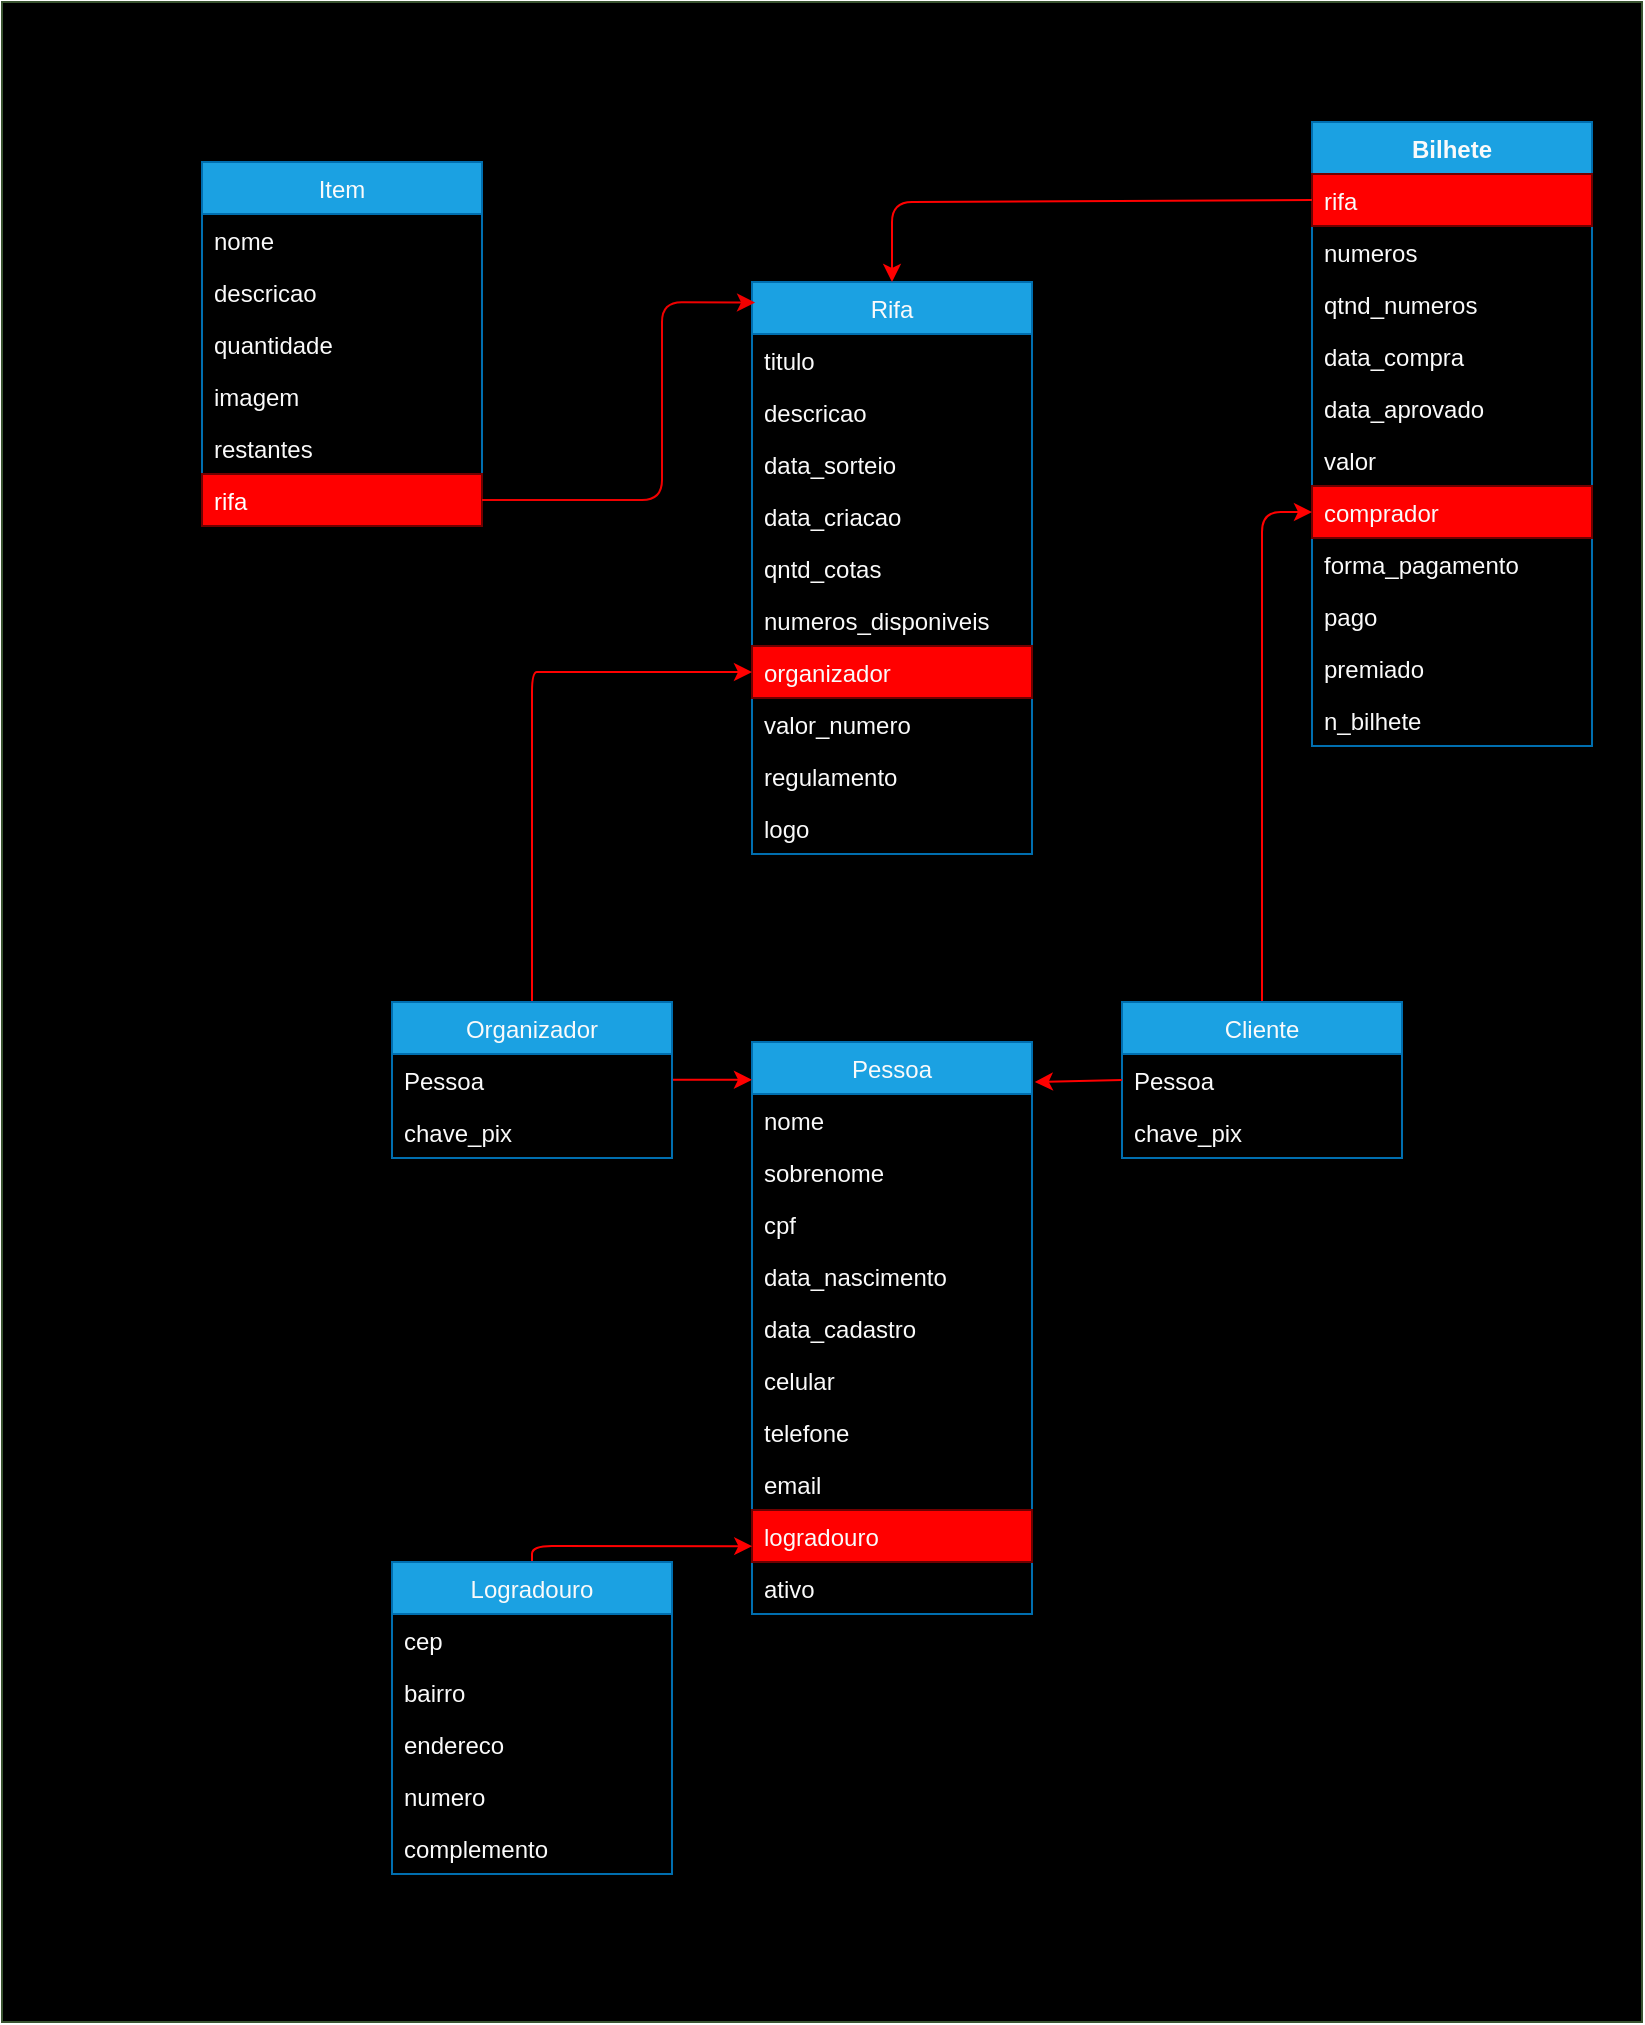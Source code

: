 <mxfile>
    <diagram id="74KUDokxRXdNBWnlfZZU" name="relacionamento_db">
        <mxGraphModel dx="903" dy="441" grid="1" gridSize="10" guides="1" tooltips="1" connect="1" arrows="1" fold="1" page="1" pageScale="1" pageWidth="850" pageHeight="1100" math="0" shadow="0">
            <root>
                <mxCell id="0"/>
                <mxCell id="1" parent="0"/>
                <mxCell id="96" value="" style="rounded=0;whiteSpace=wrap;html=1;fillColor=#000000;fontColor=#ffffff;strokeColor=#3A5431;" parent="1" vertex="1">
                    <mxGeometry x="20" y="50" width="820" height="1010" as="geometry"/>
                </mxCell>
                <mxCell id="20" value="Bilhete" style="swimlane;fontStyle=1;childLayout=stackLayout;horizontal=1;startSize=26;fillColor=#1ba1e2;horizontalStack=0;resizeParent=1;resizeParentMax=0;resizeLast=0;collapsible=1;marginBottom=0;fontColor=#FAFAFA;strokeColor=#006EAF;" parent="1" vertex="1">
                    <mxGeometry x="675" y="110" width="140" height="312" as="geometry"/>
                </mxCell>
                <mxCell id="21" value="rifa" style="text;strokeColor=#6F0000;fillColor=#FF0000;align=left;verticalAlign=top;spacingLeft=4;spacingRight=4;overflow=hidden;rotatable=0;points=[[0,0.5],[1,0.5]];portConstraint=eastwest;fontColor=#FAFAFA;" parent="20" vertex="1">
                    <mxGeometry y="26" width="140" height="26" as="geometry"/>
                </mxCell>
                <mxCell id="22" value="numeros" style="text;strokeColor=none;fillColor=none;align=left;verticalAlign=top;spacingLeft=4;spacingRight=4;overflow=hidden;rotatable=0;points=[[0,0.5],[1,0.5]];portConstraint=eastwest;fontColor=#FAFAFA;" parent="20" vertex="1">
                    <mxGeometry y="52" width="140" height="26" as="geometry"/>
                </mxCell>
                <mxCell id="43" value="qtnd_numeros" style="text;strokeColor=none;fillColor=none;align=left;verticalAlign=top;spacingLeft=4;spacingRight=4;overflow=hidden;rotatable=0;points=[[0,0.5],[1,0.5]];portConstraint=eastwest;fontColor=#FAFAFA;" parent="20" vertex="1">
                    <mxGeometry y="78" width="140" height="26" as="geometry"/>
                </mxCell>
                <mxCell id="23" value="data_compra" style="text;strokeColor=none;fillColor=none;align=left;verticalAlign=top;spacingLeft=4;spacingRight=4;overflow=hidden;rotatable=0;points=[[0,0.5],[1,0.5]];portConstraint=eastwest;fontColor=#FAFAFA;" parent="20" vertex="1">
                    <mxGeometry y="104" width="140" height="26" as="geometry"/>
                </mxCell>
                <mxCell id="41" value="data_aprovado" style="text;strokeColor=none;fillColor=none;align=left;verticalAlign=top;spacingLeft=4;spacingRight=4;overflow=hidden;rotatable=0;points=[[0,0.5],[1,0.5]];portConstraint=eastwest;fontColor=#FAFAFA;" parent="20" vertex="1">
                    <mxGeometry y="130" width="140" height="26" as="geometry"/>
                </mxCell>
                <mxCell id="42" value="valor" style="text;strokeColor=none;fillColor=none;align=left;verticalAlign=top;spacingLeft=4;spacingRight=4;overflow=hidden;rotatable=0;points=[[0,0.5],[1,0.5]];portConstraint=eastwest;fontColor=#FAFAFA;" parent="20" vertex="1">
                    <mxGeometry y="156" width="140" height="26" as="geometry"/>
                </mxCell>
                <mxCell id="45" value="comprador" style="text;strokeColor=#6F0000;fillColor=#FF0000;align=left;verticalAlign=top;spacingLeft=4;spacingRight=4;overflow=hidden;rotatable=0;points=[[0,0.5],[1,0.5]];portConstraint=eastwest;fontColor=#FAFAFA;" parent="20" vertex="1">
                    <mxGeometry y="182" width="140" height="26" as="geometry"/>
                </mxCell>
                <mxCell id="46" value="forma_pagamento" style="text;strokeColor=none;fillColor=none;align=left;verticalAlign=top;spacingLeft=4;spacingRight=4;overflow=hidden;rotatable=0;points=[[0,0.5],[1,0.5]];portConstraint=eastwest;fontColor=#FAFAFA;" parent="20" vertex="1">
                    <mxGeometry y="208" width="140" height="26" as="geometry"/>
                </mxCell>
                <mxCell id="44" value="pago" style="text;strokeColor=none;fillColor=none;align=left;verticalAlign=top;spacingLeft=4;spacingRight=4;overflow=hidden;rotatable=0;points=[[0,0.5],[1,0.5]];portConstraint=eastwest;fontColor=#FAFAFA;" parent="20" vertex="1">
                    <mxGeometry y="234" width="140" height="26" as="geometry"/>
                </mxCell>
                <mxCell id="47" value="premiado" style="text;strokeColor=none;fillColor=none;align=left;verticalAlign=top;spacingLeft=4;spacingRight=4;overflow=hidden;rotatable=0;points=[[0,0.5],[1,0.5]];portConstraint=eastwest;fontColor=#FAFAFA;" parent="20" vertex="1">
                    <mxGeometry y="260" width="140" height="26" as="geometry"/>
                </mxCell>
                <mxCell id="48" value="n_bilhete" style="text;strokeColor=none;fillColor=none;align=left;verticalAlign=top;spacingLeft=4;spacingRight=4;overflow=hidden;rotatable=0;points=[[0,0.5],[1,0.5]];portConstraint=eastwest;fontColor=#FAFAFA;" parent="20" vertex="1">
                    <mxGeometry y="286" width="140" height="26" as="geometry"/>
                </mxCell>
                <mxCell id="24" value="Item" style="swimlane;fontStyle=0;childLayout=stackLayout;horizontal=1;startSize=26;fillColor=#1ba1e2;horizontalStack=0;resizeParent=1;resizeParentMax=0;resizeLast=0;collapsible=1;marginBottom=0;fontColor=#FAFAFA;strokeColor=#006EAF;" parent="1" vertex="1">
                    <mxGeometry x="120" y="130" width="140" height="182" as="geometry"/>
                </mxCell>
                <mxCell id="25" value="nome" style="text;strokeColor=none;fillColor=none;align=left;verticalAlign=top;spacingLeft=4;spacingRight=4;overflow=hidden;rotatable=0;points=[[0,0.5],[1,0.5]];portConstraint=eastwest;fontColor=#FAFAFA;" parent="24" vertex="1">
                    <mxGeometry y="26" width="140" height="26" as="geometry"/>
                </mxCell>
                <mxCell id="26" value="descricao" style="text;strokeColor=none;fillColor=none;align=left;verticalAlign=top;spacingLeft=4;spacingRight=4;overflow=hidden;rotatable=0;points=[[0,0.5],[1,0.5]];portConstraint=eastwest;fontColor=#FAFAFA;" parent="24" vertex="1">
                    <mxGeometry y="52" width="140" height="26" as="geometry"/>
                </mxCell>
                <mxCell id="27" value="quantidade" style="text;strokeColor=none;fillColor=none;align=left;verticalAlign=top;spacingLeft=4;spacingRight=4;overflow=hidden;rotatable=0;points=[[0,0.5],[1,0.5]];portConstraint=eastwest;fontColor=#FAFAFA;" parent="24" vertex="1">
                    <mxGeometry y="78" width="140" height="26" as="geometry"/>
                </mxCell>
                <mxCell id="49" value="imagem" style="text;strokeColor=none;fillColor=none;align=left;verticalAlign=top;spacingLeft=4;spacingRight=4;overflow=hidden;rotatable=0;points=[[0,0.5],[1,0.5]];portConstraint=eastwest;fontColor=#FAFAFA;" parent="24" vertex="1">
                    <mxGeometry y="104" width="140" height="26" as="geometry"/>
                </mxCell>
                <mxCell id="50" value="restantes" style="text;strokeColor=none;fillColor=none;align=left;verticalAlign=top;spacingLeft=4;spacingRight=4;overflow=hidden;rotatable=0;points=[[0,0.5],[1,0.5]];portConstraint=eastwest;fontColor=#FAFAFA;" parent="24" vertex="1">
                    <mxGeometry y="130" width="140" height="26" as="geometry"/>
                </mxCell>
                <mxCell id="98" value="rifa" style="text;strokeColor=#6F0000;fillColor=#FF0000;align=left;verticalAlign=top;spacingLeft=4;spacingRight=4;overflow=hidden;rotatable=0;points=[[0,0.5],[1,0.5]];portConstraint=eastwest;fontColor=#ffffff;" vertex="1" parent="24">
                    <mxGeometry y="156" width="140" height="26" as="geometry"/>
                </mxCell>
                <mxCell id="28" value="Rifa" style="swimlane;fontStyle=0;childLayout=stackLayout;horizontal=1;startSize=26;fillColor=#1ba1e2;horizontalStack=0;resizeParent=1;resizeParentMax=0;resizeLast=0;collapsible=1;marginBottom=0;fontColor=#FAFAFA;strokeColor=#006EAF;" parent="1" vertex="1">
                    <mxGeometry x="395" y="190" width="140" height="286" as="geometry"/>
                </mxCell>
                <mxCell id="30" value="titulo" style="text;strokeColor=none;fillColor=none;align=left;verticalAlign=top;spacingLeft=4;spacingRight=4;overflow=hidden;rotatable=0;points=[[0,0.5],[1,0.5]];portConstraint=eastwest;fontColor=#FAFAFA;" parent="28" vertex="1">
                    <mxGeometry y="26" width="140" height="26" as="geometry"/>
                </mxCell>
                <mxCell id="29" value="descricao" style="text;strokeColor=none;fillColor=none;align=left;verticalAlign=top;spacingLeft=4;spacingRight=4;overflow=hidden;rotatable=0;points=[[0,0.5],[1,0.5]];portConstraint=eastwest;fontColor=#FAFAFA;" parent="28" vertex="1">
                    <mxGeometry y="52" width="140" height="26" as="geometry"/>
                </mxCell>
                <mxCell id="32" value="data_sorteio" style="text;strokeColor=none;fillColor=none;align=left;verticalAlign=top;spacingLeft=4;spacingRight=4;overflow=hidden;rotatable=0;points=[[0,0.5],[1,0.5]];portConstraint=eastwest;fontColor=#FAFAFA;" parent="28" vertex="1">
                    <mxGeometry y="78" width="140" height="26" as="geometry"/>
                </mxCell>
                <mxCell id="31" value="data_criacao" style="text;strokeColor=none;fillColor=none;align=left;verticalAlign=top;spacingLeft=4;spacingRight=4;overflow=hidden;rotatable=0;points=[[0,0.5],[1,0.5]];portConstraint=eastwest;fontColor=#FAFAFA;" parent="28" vertex="1">
                    <mxGeometry y="104" width="140" height="26" as="geometry"/>
                </mxCell>
                <mxCell id="33" value="qntd_cotas" style="text;strokeColor=none;fillColor=none;align=left;verticalAlign=top;spacingLeft=4;spacingRight=4;overflow=hidden;rotatable=0;points=[[0,0.5],[1,0.5]];portConstraint=eastwest;fontColor=#FAFAFA;" parent="28" vertex="1">
                    <mxGeometry y="130" width="140" height="26" as="geometry"/>
                </mxCell>
                <mxCell id="38" value="numeros_disponiveis" style="text;strokeColor=none;fillColor=none;align=left;verticalAlign=top;spacingLeft=4;spacingRight=4;overflow=hidden;rotatable=0;points=[[0,0.5],[1,0.5]];portConstraint=eastwest;fontColor=#FAFAFA;" parent="28" vertex="1">
                    <mxGeometry y="156" width="140" height="26" as="geometry"/>
                </mxCell>
                <mxCell id="100" style="edgeStyle=none;html=1;exitX=0;exitY=0.5;exitDx=0;exitDy=0;" edge="1" parent="28" target="28">
                    <mxGeometry relative="1" as="geometry">
                        <mxPoint y="195" as="sourcePoint"/>
                    </mxGeometry>
                </mxCell>
                <mxCell id="34" value="organizador" style="text;strokeColor=#6F0000;fillColor=#FF0000;align=left;verticalAlign=top;spacingLeft=4;spacingRight=4;overflow=hidden;rotatable=0;points=[[0,0.5],[1,0.5]];portConstraint=eastwest;fontColor=#FAFAFA;" parent="28" vertex="1">
                    <mxGeometry y="182" width="140" height="26" as="geometry"/>
                </mxCell>
                <mxCell id="36" value="valor_numero" style="text;strokeColor=none;fillColor=none;align=left;verticalAlign=top;spacingLeft=4;spacingRight=4;overflow=hidden;rotatable=0;points=[[0,0.5],[1,0.5]];portConstraint=eastwest;fontColor=#FAFAFA;" parent="28" vertex="1">
                    <mxGeometry y="208" width="140" height="26" as="geometry"/>
                </mxCell>
                <mxCell id="39" value="regulamento" style="text;strokeColor=none;fillColor=none;align=left;verticalAlign=top;spacingLeft=4;spacingRight=4;overflow=hidden;rotatable=0;points=[[0,0.5],[1,0.5]];portConstraint=eastwest;fontColor=#FAFAFA;" parent="28" vertex="1">
                    <mxGeometry y="234" width="140" height="26" as="geometry"/>
                </mxCell>
                <mxCell id="40" value="logo" style="text;strokeColor=none;fillColor=none;align=left;verticalAlign=top;spacingLeft=4;spacingRight=4;overflow=hidden;rotatable=0;points=[[0,0.5],[1,0.5]];portConstraint=eastwest;fontColor=#FAFAFA;" parent="28" vertex="1">
                    <mxGeometry y="260" width="140" height="26" as="geometry"/>
                </mxCell>
                <mxCell id="51" value="Pessoa" style="swimlane;fontStyle=0;childLayout=stackLayout;horizontal=1;startSize=26;fillColor=#1ba1e2;horizontalStack=0;resizeParent=1;resizeParentMax=0;resizeLast=0;collapsible=1;marginBottom=0;fontColor=#FAFAFA;strokeColor=#006EAF;" parent="1" vertex="1">
                    <mxGeometry x="395" y="570" width="140" height="286" as="geometry"/>
                </mxCell>
                <mxCell id="52" value="nome" style="text;strokeColor=none;fillColor=none;align=left;verticalAlign=top;spacingLeft=4;spacingRight=4;overflow=hidden;rotatable=0;points=[[0,0.5],[1,0.5]];portConstraint=eastwest;fontColor=#FAFAFA;" parent="51" vertex="1">
                    <mxGeometry y="26" width="140" height="26" as="geometry"/>
                </mxCell>
                <mxCell id="53" value="sobrenome" style="text;strokeColor=none;fillColor=none;align=left;verticalAlign=top;spacingLeft=4;spacingRight=4;overflow=hidden;rotatable=0;points=[[0,0.5],[1,0.5]];portConstraint=eastwest;fontColor=#FAFAFA;" parent="51" vertex="1">
                    <mxGeometry y="52" width="140" height="26" as="geometry"/>
                </mxCell>
                <mxCell id="54" value="cpf" style="text;strokeColor=none;fillColor=none;align=left;verticalAlign=top;spacingLeft=4;spacingRight=4;overflow=hidden;rotatable=0;points=[[0,0.5],[1,0.5]];portConstraint=eastwest;fontColor=#FAFAFA;" parent="51" vertex="1">
                    <mxGeometry y="78" width="140" height="26" as="geometry"/>
                </mxCell>
                <mxCell id="55" value="data_nascimento" style="text;strokeColor=none;fillColor=none;align=left;verticalAlign=top;spacingLeft=4;spacingRight=4;overflow=hidden;rotatable=0;points=[[0,0.5],[1,0.5]];portConstraint=eastwest;fontColor=#FAFAFA;" parent="51" vertex="1">
                    <mxGeometry y="104" width="140" height="26" as="geometry"/>
                </mxCell>
                <mxCell id="56" value="data_cadastro" style="text;strokeColor=none;fillColor=none;align=left;verticalAlign=top;spacingLeft=4;spacingRight=4;overflow=hidden;rotatable=0;points=[[0,0.5],[1,0.5]];portConstraint=eastwest;fontColor=#FAFAFA;" parent="51" vertex="1">
                    <mxGeometry y="130" width="140" height="26" as="geometry"/>
                </mxCell>
                <mxCell id="57" value="celular" style="text;strokeColor=none;fillColor=none;align=left;verticalAlign=top;spacingLeft=4;spacingRight=4;overflow=hidden;rotatable=0;points=[[0,0.5],[1,0.5]];portConstraint=eastwest;fontColor=#FAFAFA;" parent="51" vertex="1">
                    <mxGeometry y="156" width="140" height="26" as="geometry"/>
                </mxCell>
                <mxCell id="58" value="telefone" style="text;strokeColor=none;fillColor=none;align=left;verticalAlign=top;spacingLeft=4;spacingRight=4;overflow=hidden;rotatable=0;points=[[0,0.5],[1,0.5]];portConstraint=eastwest;fontColor=#FAFAFA;" parent="51" vertex="1">
                    <mxGeometry y="182" width="140" height="26" as="geometry"/>
                </mxCell>
                <mxCell id="59" value="email" style="text;strokeColor=none;fillColor=none;align=left;verticalAlign=top;spacingLeft=4;spacingRight=4;overflow=hidden;rotatable=0;points=[[0,0.5],[1,0.5]];portConstraint=eastwest;fontColor=#FAFAFA;" parent="51" vertex="1">
                    <mxGeometry y="208" width="140" height="26" as="geometry"/>
                </mxCell>
                <mxCell id="60" value="logradouro" style="text;strokeColor=#6F0000;fillColor=#FF0000;align=left;verticalAlign=top;spacingLeft=4;spacingRight=4;overflow=hidden;rotatable=0;points=[[0,0.5],[1,0.5]];portConstraint=eastwest;fontColor=#FAFAFA;" parent="51" vertex="1">
                    <mxGeometry y="234" width="140" height="26" as="geometry"/>
                </mxCell>
                <mxCell id="61" value="ativo" style="text;strokeColor=none;fillColor=none;align=left;verticalAlign=top;spacingLeft=4;spacingRight=4;overflow=hidden;rotatable=0;points=[[0,0.5],[1,0.5]];portConstraint=eastwest;fontColor=#FAFAFA;" parent="51" vertex="1">
                    <mxGeometry y="260" width="140" height="26" as="geometry"/>
                </mxCell>
                <mxCell id="76" style="edgeStyle=none;html=1;exitX=0.5;exitY=0;exitDx=0;exitDy=0;entryX=0.001;entryY=0.695;entryDx=0;entryDy=0;entryPerimeter=0;fillColor=#a20025;strokeColor=#FF0000;fontColor=#FAFAFA;" parent="1" source="69" target="60" edge="1">
                    <mxGeometry relative="1" as="geometry">
                        <Array as="points">
                            <mxPoint x="285" y="822"/>
                        </Array>
                    </mxGeometry>
                </mxCell>
                <mxCell id="69" value="Logradouro" style="swimlane;fontStyle=0;childLayout=stackLayout;horizontal=1;startSize=26;fillColor=#1ba1e2;horizontalStack=0;resizeParent=1;resizeParentMax=0;resizeLast=0;collapsible=1;marginBottom=0;strokeColor=#006EAF;fontColor=#FAFAFA;" parent="1" vertex="1">
                    <mxGeometry x="215" y="830" width="140" height="156" as="geometry"/>
                </mxCell>
                <mxCell id="72" value="cep" style="text;strokeColor=none;fillColor=none;align=left;verticalAlign=top;spacingLeft=4;spacingRight=4;overflow=hidden;rotatable=0;points=[[0,0.5],[1,0.5]];portConstraint=eastwest;fontColor=#FAFAFA;" parent="69" vertex="1">
                    <mxGeometry y="26" width="140" height="26" as="geometry"/>
                </mxCell>
                <mxCell id="70" value="bairro" style="text;strokeColor=none;fillColor=none;align=left;verticalAlign=top;spacingLeft=4;spacingRight=4;overflow=hidden;rotatable=0;points=[[0,0.5],[1,0.5]];portConstraint=eastwest;fontColor=#FAFAFA;" parent="69" vertex="1">
                    <mxGeometry y="52" width="140" height="26" as="geometry"/>
                </mxCell>
                <mxCell id="71" value="endereco" style="text;strokeColor=none;fillColor=none;align=left;verticalAlign=top;spacingLeft=4;spacingRight=4;overflow=hidden;rotatable=0;points=[[0,0.5],[1,0.5]];portConstraint=eastwest;fontColor=#FAFAFA;" parent="69" vertex="1">
                    <mxGeometry y="78" width="140" height="26" as="geometry"/>
                </mxCell>
                <mxCell id="73" value="numero" style="text;strokeColor=none;fillColor=none;align=left;verticalAlign=top;spacingLeft=4;spacingRight=4;overflow=hidden;rotatable=0;points=[[0,0.5],[1,0.5]];portConstraint=eastwest;fontColor=#FAFAFA;" parent="69" vertex="1">
                    <mxGeometry y="104" width="140" height="26" as="geometry"/>
                </mxCell>
                <mxCell id="74" value="complemento" style="text;strokeColor=none;fillColor=none;align=left;verticalAlign=top;spacingLeft=4;spacingRight=4;overflow=hidden;rotatable=0;points=[[0,0.5],[1,0.5]];portConstraint=eastwest;fontColor=#FAFAFA;" parent="69" vertex="1">
                    <mxGeometry y="130" width="140" height="26" as="geometry"/>
                </mxCell>
                <mxCell id="93" style="edgeStyle=none;html=1;exitX=0.5;exitY=0;exitDx=0;exitDy=0;entryX=0;entryY=0.5;entryDx=0;entryDy=0;fillColor=#a20025;strokeColor=#FF0000;fontColor=#FAFAFA;" parent="1" source="77" target="45" edge="1">
                    <mxGeometry relative="1" as="geometry">
                        <Array as="points">
                            <mxPoint x="650" y="305"/>
                        </Array>
                    </mxGeometry>
                </mxCell>
                <mxCell id="77" value="Cliente" style="swimlane;fontStyle=0;childLayout=stackLayout;horizontal=1;startSize=26;fillColor=#1ba1e2;horizontalStack=0;resizeParent=1;resizeParentMax=0;resizeLast=0;collapsible=1;marginBottom=0;fontColor=#FAFAFA;strokeColor=#006EAF;" parent="1" vertex="1">
                    <mxGeometry x="580" y="550" width="140" height="78" as="geometry"/>
                </mxCell>
                <mxCell id="78" value="Pessoa" style="text;strokeColor=none;fillColor=none;align=left;verticalAlign=top;spacingLeft=4;spacingRight=4;overflow=hidden;rotatable=0;points=[[0,0.5],[1,0.5]];portConstraint=eastwest;fontColor=#FAFAFA;" parent="77" vertex="1">
                    <mxGeometry y="26" width="140" height="26" as="geometry"/>
                </mxCell>
                <mxCell id="79" value="chave_pix" style="text;strokeColor=none;fillColor=none;align=left;verticalAlign=top;spacingLeft=4;spacingRight=4;overflow=hidden;rotatable=0;points=[[0,0.5],[1,0.5]];portConstraint=eastwest;fontColor=#FAFAFA;" parent="77" vertex="1">
                    <mxGeometry y="52" width="140" height="26" as="geometry"/>
                </mxCell>
                <mxCell id="87" style="edgeStyle=none;html=1;entryX=0;entryY=0.066;entryDx=0;entryDy=0;entryPerimeter=0;fillColor=#a20025;strokeColor=#FF0000;fontColor=#FAFAFA;" parent="1" source="80" target="51" edge="1">
                    <mxGeometry relative="1" as="geometry"/>
                </mxCell>
                <mxCell id="90" style="edgeStyle=none;html=1;exitX=0.5;exitY=0;exitDx=0;exitDy=0;entryX=0;entryY=0.5;entryDx=0;entryDy=0;fillColor=#a20025;strokeColor=#FF0000;fontColor=#FAFAFA;" parent="1" source="80" target="34" edge="1">
                    <mxGeometry relative="1" as="geometry">
                        <Array as="points">
                            <mxPoint x="285" y="385"/>
                            <mxPoint x="290" y="385"/>
                        </Array>
                    </mxGeometry>
                </mxCell>
                <mxCell id="80" value="Organizador" style="swimlane;fontStyle=0;childLayout=stackLayout;horizontal=1;startSize=26;fillColor=#1ba1e2;horizontalStack=0;resizeParent=1;resizeParentMax=0;resizeLast=0;collapsible=1;marginBottom=0;fontColor=#FAFAFA;strokeColor=#006EAF;" parent="1" vertex="1">
                    <mxGeometry x="215" y="550" width="140" height="78" as="geometry"/>
                </mxCell>
                <mxCell id="81" value="Pessoa" style="text;strokeColor=none;fillColor=none;align=left;verticalAlign=top;spacingLeft=4;spacingRight=4;overflow=hidden;rotatable=0;points=[[0,0.5],[1,0.5]];portConstraint=eastwest;fontColor=#FAFAFA;" parent="80" vertex="1">
                    <mxGeometry y="26" width="140" height="26" as="geometry"/>
                </mxCell>
                <mxCell id="82" value="chave_pix" style="text;strokeColor=none;fillColor=none;align=left;verticalAlign=top;spacingLeft=4;spacingRight=4;overflow=hidden;rotatable=0;points=[[0,0.5],[1,0.5]];portConstraint=eastwest;fontColor=#FAFAFA;" parent="80" vertex="1">
                    <mxGeometry y="52" width="140" height="26" as="geometry"/>
                </mxCell>
                <mxCell id="92" style="edgeStyle=none;html=1;exitX=0;exitY=0.5;exitDx=0;exitDy=0;entryX=0.5;entryY=0;entryDx=0;entryDy=0;fillColor=#a20025;strokeColor=#FF0000;fontColor=#FAFAFA;" parent="1" source="21" target="28" edge="1">
                    <mxGeometry relative="1" as="geometry">
                        <Array as="points">
                            <mxPoint x="465" y="150"/>
                        </Array>
                    </mxGeometry>
                </mxCell>
                <mxCell id="94" style="edgeStyle=none;html=1;exitX=0;exitY=0.5;exitDx=0;exitDy=0;entryX=1.01;entryY=0.07;entryDx=0;entryDy=0;entryPerimeter=0;fillColor=#a20025;strokeColor=#FF0000;fontColor=#FAFAFA;" parent="1" source="78" target="51" edge="1">
                    <mxGeometry relative="1" as="geometry"/>
                </mxCell>
                <mxCell id="101" style="edgeStyle=none;html=1;entryX=0.011;entryY=0.036;entryDx=0;entryDy=0;entryPerimeter=0;strokeColor=#F00000;" edge="1" parent="1" source="98" target="28">
                    <mxGeometry relative="1" as="geometry">
                        <Array as="points">
                            <mxPoint x="350" y="299"/>
                            <mxPoint x="350" y="200"/>
                        </Array>
                    </mxGeometry>
                </mxCell>
            </root>
        </mxGraphModel>
    </diagram>
    <diagram id="L1arvHy8pMVtURnHSGCc" name="caso_de_uso">
        <mxGraphModel dx="1405" dy="851" grid="1" gridSize="10" guides="1" tooltips="1" connect="1" arrows="1" fold="1" page="1" pageScale="1" pageWidth="850" pageHeight="1100" math="0" shadow="0">
            <root>
                <mxCell id="imxi-GPrvN9rLPtUSFKg-0"/>
                <mxCell id="imxi-GPrvN9rLPtUSFKg-1" parent="imxi-GPrvN9rLPtUSFKg-0"/>
            </root>
        </mxGraphModel>
    </diagram>
</mxfile>